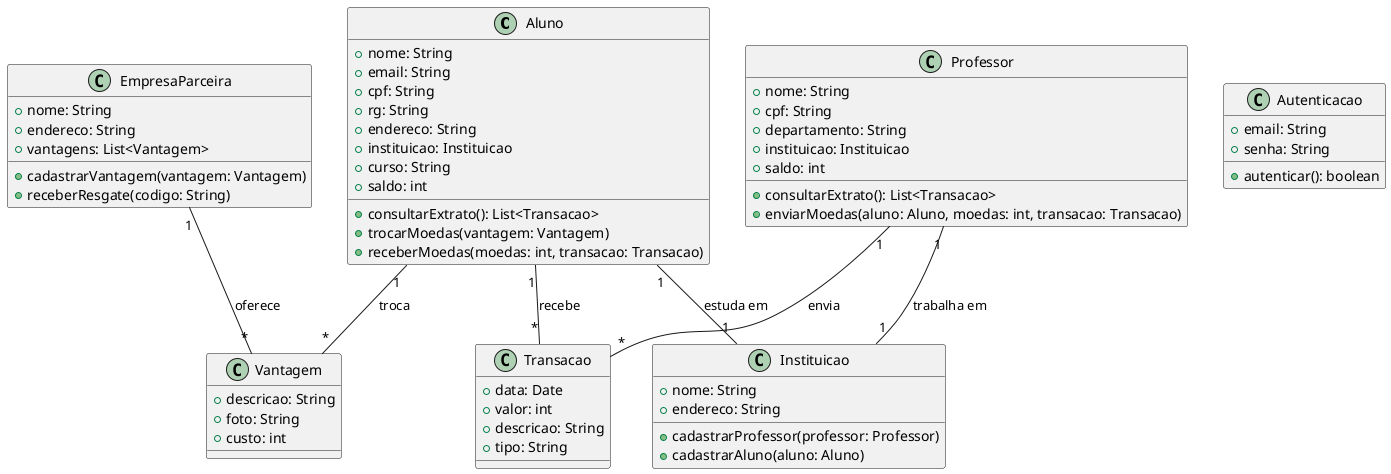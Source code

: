 @startuml

class Aluno {
    + nome: String
    + email: String
    + cpf: String
    + rg: String
    + endereco: String
    + instituicao: Instituicao
    + curso: String
    + saldo: int
    + consultarExtrato(): List<Transacao>
    + trocarMoedas(vantagem: Vantagem)
    + receberMoedas(moedas: int, transacao: Transacao)
}

class Professor {
    + nome: String
    + cpf: String
    + departamento: String
    + instituicao: Instituicao
    + saldo: int
    + consultarExtrato(): List<Transacao>
    + enviarMoedas(aluno: Aluno, moedas: int, transacao: Transacao)
}

class Instituicao {
    + nome: String
    + endereco: String
    + cadastrarProfessor(professor: Professor)
    + cadastrarAluno(aluno: Aluno)
}

class EmpresaParceira {
    + nome: String
    + endereco: String
    + vantagens: List<Vantagem>
    + cadastrarVantagem(vantagem: Vantagem)
    + receberResgate(codigo: String)
}

class Vantagem {
    + descricao: String
    + foto: String
    + custo: int
}

class Transacao {
    + data: Date
    + valor: int
    + descricao: String
    + tipo: String
}

class Autenticacao {
    + email: String
    + senha: String
    + autenticar(): boolean
}

Aluno "1" -- "*" Transacao: recebe
Professor "1" -- "*" Transacao: envia
Aluno "1" -- "1" Instituicao: estuda em
Professor "1" -- "1" Instituicao: trabalha em
EmpresaParceira "1" -- "*" Vantagem: oferece
Aluno "1" -- "*" Vantagem: troca

@enduml